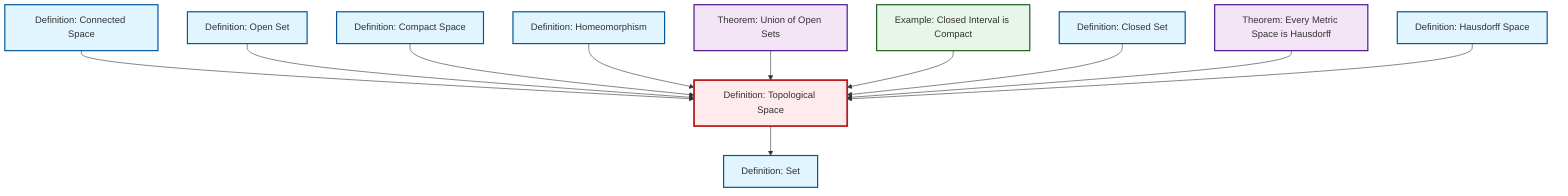 graph TD
    classDef definition fill:#e1f5fe,stroke:#01579b,stroke-width:2px
    classDef theorem fill:#f3e5f5,stroke:#4a148c,stroke-width:2px
    classDef axiom fill:#fff3e0,stroke:#e65100,stroke-width:2px
    classDef example fill:#e8f5e9,stroke:#1b5e20,stroke-width:2px
    classDef current fill:#ffebee,stroke:#b71c1c,stroke-width:3px
    def-closed-set["Definition: Closed Set"]:::definition
    thm-union-open-sets["Theorem: Union of Open Sets"]:::theorem
    def-hausdorff["Definition: Hausdorff Space"]:::definition
    def-compact["Definition: Compact Space"]:::definition
    def-topological-space["Definition: Topological Space"]:::definition
    def-open-set["Definition: Open Set"]:::definition
    ex-closed-interval-compact["Example: Closed Interval is Compact"]:::example
    thm-metric-hausdorff["Theorem: Every Metric Space is Hausdorff"]:::theorem
    def-connected["Definition: Connected Space"]:::definition
    def-homeomorphism["Definition: Homeomorphism"]:::definition
    def-set["Definition: Set"]:::definition
    def-connected --> def-topological-space
    def-open-set --> def-topological-space
    def-topological-space --> def-set
    def-compact --> def-topological-space
    def-homeomorphism --> def-topological-space
    thm-union-open-sets --> def-topological-space
    ex-closed-interval-compact --> def-topological-space
    def-closed-set --> def-topological-space
    thm-metric-hausdorff --> def-topological-space
    def-hausdorff --> def-topological-space
    class def-topological-space current